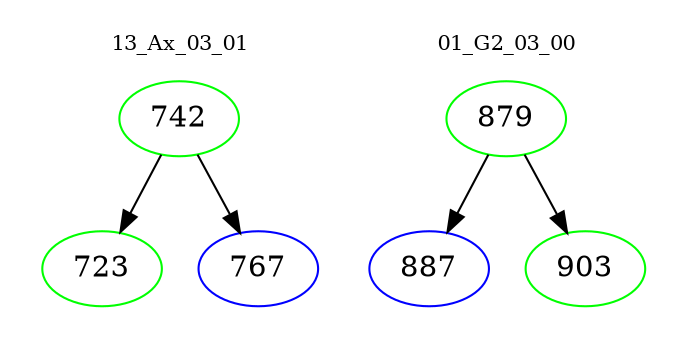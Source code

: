 digraph{
subgraph cluster_0 {
color = white
label = "13_Ax_03_01";
fontsize=10;
T0_742 [label="742", color="green"]
T0_742 -> T0_723 [color="black"]
T0_723 [label="723", color="green"]
T0_742 -> T0_767 [color="black"]
T0_767 [label="767", color="blue"]
}
subgraph cluster_1 {
color = white
label = "01_G2_03_00";
fontsize=10;
T1_879 [label="879", color="green"]
T1_879 -> T1_887 [color="black"]
T1_887 [label="887", color="blue"]
T1_879 -> T1_903 [color="black"]
T1_903 [label="903", color="green"]
}
}
